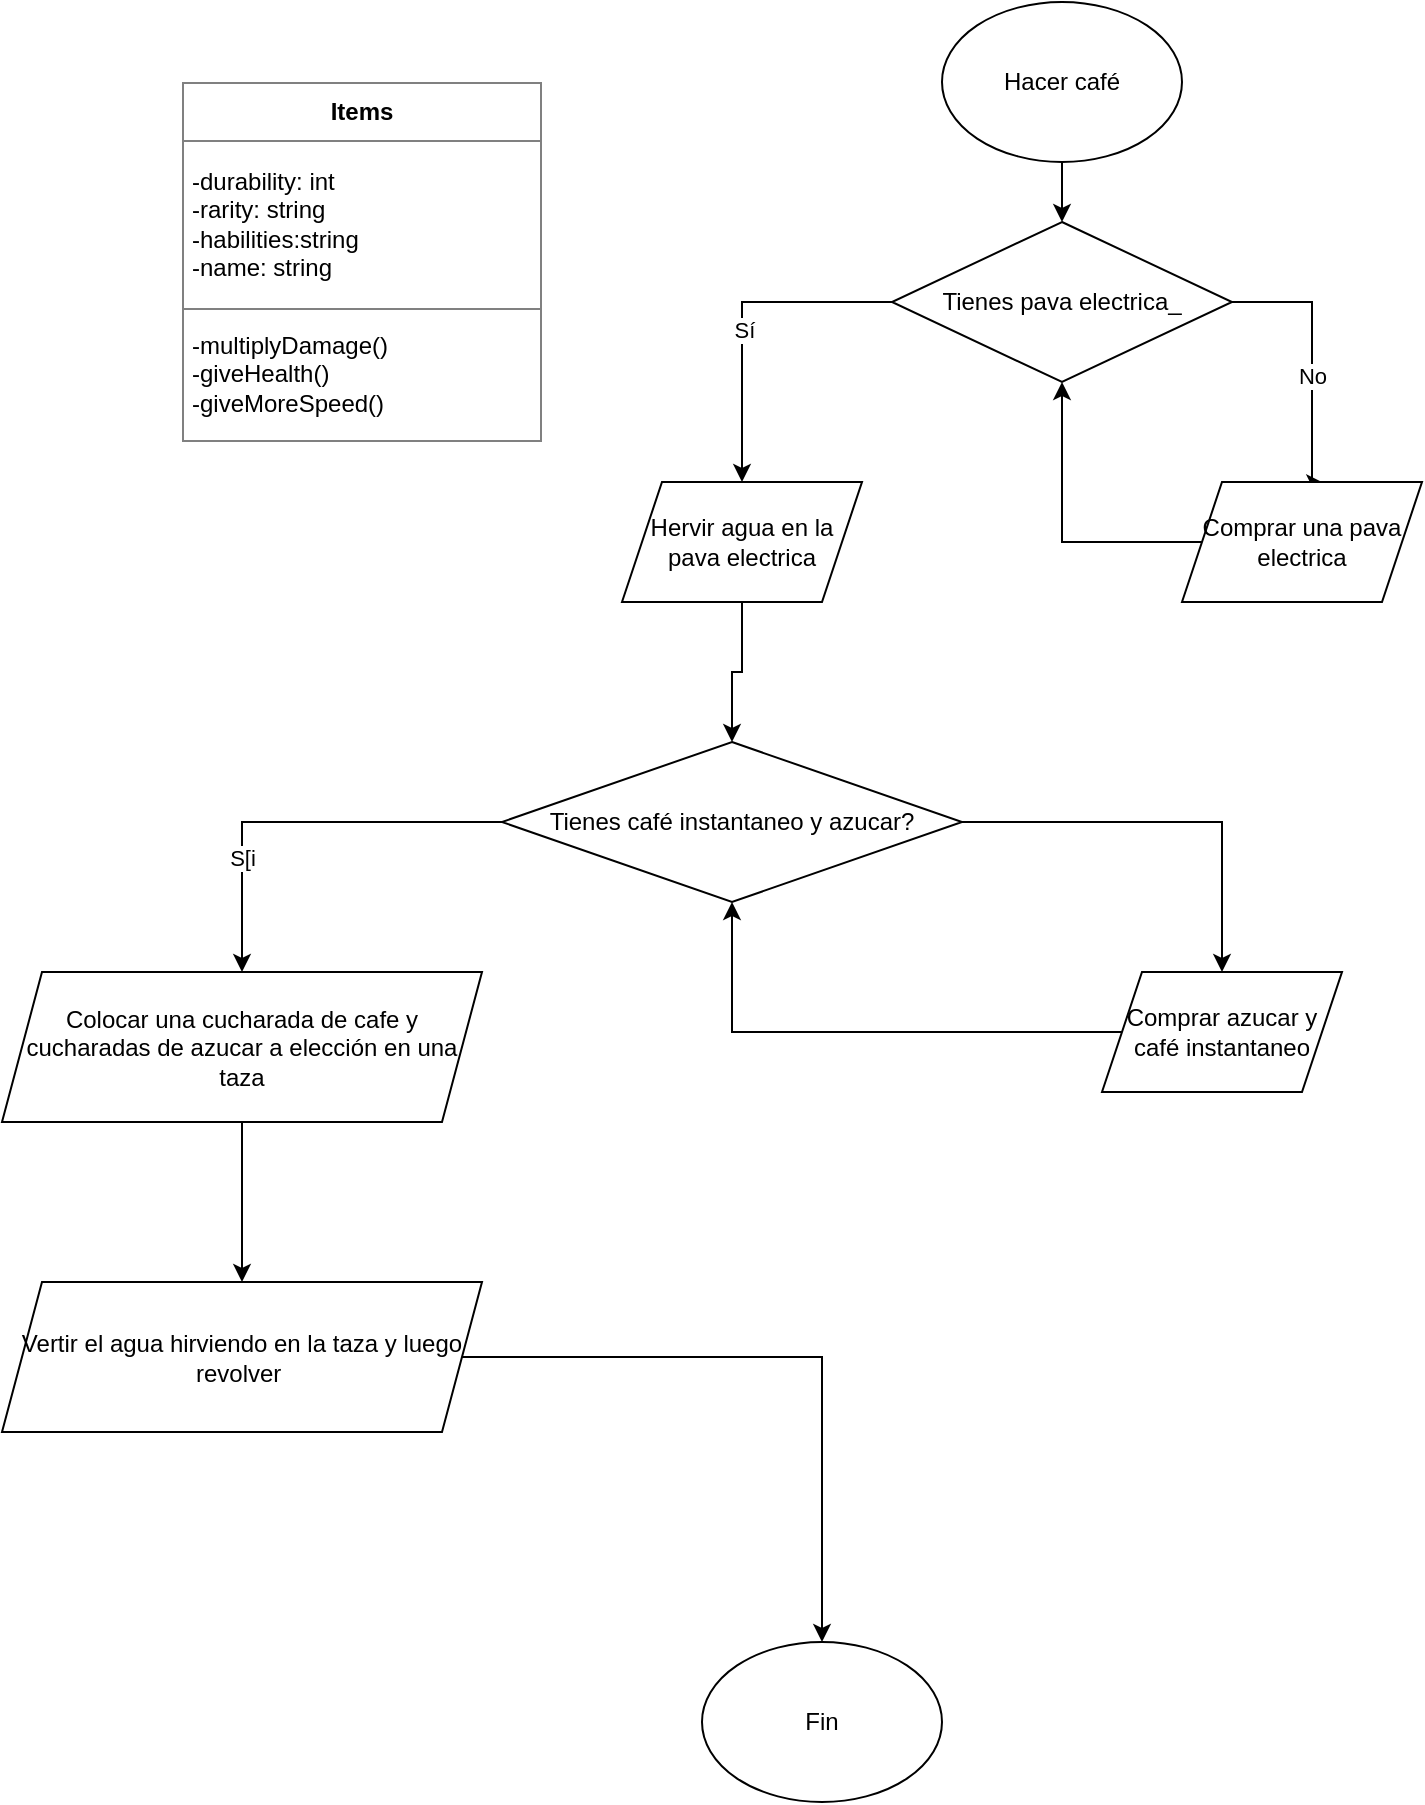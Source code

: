 <mxfile version="24.3.0" type="device">
  <diagram name="Página-1" id="x5dlkGzio9lAX2NnpVFD">
    <mxGraphModel dx="1877" dy="653" grid="1" gridSize="10" guides="1" tooltips="1" connect="1" arrows="1" fold="1" page="1" pageScale="1" pageWidth="827" pageHeight="1169" math="0" shadow="0">
      <root>
        <mxCell id="0" />
        <mxCell id="1" parent="0" />
        <mxCell id="CQR6T99JUEb6SBJC2JoU-1" value="&lt;table border=&quot;1&quot; width=&quot;100%&quot; height=&quot;100%&quot; cellpadding=&quot;4&quot; style=&quot;width:100%;height:100%;border-collapse:collapse;&quot;&gt;&lt;tbody&gt;&lt;tr&gt;&lt;th align=&quot;center&quot;&gt;Items&lt;/th&gt;&lt;/tr&gt;&lt;tr&gt;&lt;td&gt;-durability: int&lt;br&gt;-rarity: string&lt;br&gt;-habilities:string&lt;br&gt;-name: string&lt;/td&gt;&lt;/tr&gt;&lt;tr&gt;&lt;td&gt;-multiplyDamage()&lt;br&gt;-giveHealth()&lt;br&gt;-giveMoreSpeed()&lt;/td&gt;&lt;/tr&gt;&lt;/tbody&gt;&lt;/table&gt;" style="text;html=1;whiteSpace=wrap;strokeColor=none;fillColor=none;overflow=fill;" vertex="1" parent="1">
          <mxGeometry x="40" y="80" width="180" height="180" as="geometry" />
        </mxCell>
        <mxCell id="CQR6T99JUEb6SBJC2JoU-4" value="" style="edgeStyle=orthogonalEdgeStyle;rounded=0;orthogonalLoop=1;jettySize=auto;html=1;" edge="1" parent="1" source="CQR6T99JUEb6SBJC2JoU-2" target="CQR6T99JUEb6SBJC2JoU-3">
          <mxGeometry relative="1" as="geometry" />
        </mxCell>
        <mxCell id="CQR6T99JUEb6SBJC2JoU-2" value="Hacer café" style="ellipse;whiteSpace=wrap;html=1;" vertex="1" parent="1">
          <mxGeometry x="420" y="40" width="120" height="80" as="geometry" />
        </mxCell>
        <mxCell id="CQR6T99JUEb6SBJC2JoU-7" style="edgeStyle=orthogonalEdgeStyle;rounded=0;orthogonalLoop=1;jettySize=auto;html=1;exitX=1;exitY=0.5;exitDx=0;exitDy=0;entryX=0.593;entryY=0.01;entryDx=0;entryDy=0;entryPerimeter=0;" edge="1" parent="1" source="CQR6T99JUEb6SBJC2JoU-3" target="CQR6T99JUEb6SBJC2JoU-12">
          <mxGeometry relative="1" as="geometry">
            <mxPoint x="600" y="280" as="targetPoint" />
            <Array as="points">
              <mxPoint x="605" y="190" />
              <mxPoint x="605" y="281" />
            </Array>
          </mxGeometry>
        </mxCell>
        <mxCell id="CQR6T99JUEb6SBJC2JoU-10" value="No" style="edgeLabel;html=1;align=center;verticalAlign=middle;resizable=0;points=[];" vertex="1" connectable="0" parent="CQR6T99JUEb6SBJC2JoU-7">
          <mxGeometry x="0.112" relative="1" as="geometry">
            <mxPoint y="1" as="offset" />
          </mxGeometry>
        </mxCell>
        <mxCell id="CQR6T99JUEb6SBJC2JoU-8" style="edgeStyle=orthogonalEdgeStyle;rounded=0;orthogonalLoop=1;jettySize=auto;html=1;exitX=0;exitY=0.5;exitDx=0;exitDy=0;entryX=0.5;entryY=0;entryDx=0;entryDy=0;" edge="1" parent="1" source="CQR6T99JUEb6SBJC2JoU-3" target="CQR6T99JUEb6SBJC2JoU-11">
          <mxGeometry relative="1" as="geometry">
            <mxPoint x="320" y="360" as="targetPoint" />
            <Array as="points">
              <mxPoint x="320" y="190" />
            </Array>
          </mxGeometry>
        </mxCell>
        <mxCell id="CQR6T99JUEb6SBJC2JoU-9" value="Sí" style="edgeLabel;html=1;align=center;verticalAlign=middle;resizable=0;points=[];" vertex="1" connectable="0" parent="CQR6T99JUEb6SBJC2JoU-8">
          <mxGeometry x="0.071" y="1" relative="1" as="geometry">
            <mxPoint as="offset" />
          </mxGeometry>
        </mxCell>
        <mxCell id="CQR6T99JUEb6SBJC2JoU-3" value="Tienes pava electrica_" style="rhombus;whiteSpace=wrap;html=1;" vertex="1" parent="1">
          <mxGeometry x="395" y="150" width="170" height="80" as="geometry" />
        </mxCell>
        <mxCell id="CQR6T99JUEb6SBJC2JoU-17" value="" style="edgeStyle=orthogonalEdgeStyle;rounded=0;orthogonalLoop=1;jettySize=auto;html=1;" edge="1" parent="1" source="CQR6T99JUEb6SBJC2JoU-11" target="CQR6T99JUEb6SBJC2JoU-16">
          <mxGeometry relative="1" as="geometry" />
        </mxCell>
        <mxCell id="CQR6T99JUEb6SBJC2JoU-11" value="Hervir agua en la pava electrica" style="shape=parallelogram;perimeter=parallelogramPerimeter;whiteSpace=wrap;html=1;fixedSize=1;" vertex="1" parent="1">
          <mxGeometry x="260" y="280" width="120" height="60" as="geometry" />
        </mxCell>
        <mxCell id="CQR6T99JUEb6SBJC2JoU-14" style="edgeStyle=orthogonalEdgeStyle;rounded=0;orthogonalLoop=1;jettySize=auto;html=1;entryX=0.5;entryY=1;entryDx=0;entryDy=0;" edge="1" parent="1" source="CQR6T99JUEb6SBJC2JoU-12" target="CQR6T99JUEb6SBJC2JoU-3">
          <mxGeometry relative="1" as="geometry">
            <Array as="points">
              <mxPoint x="480" y="310" />
            </Array>
          </mxGeometry>
        </mxCell>
        <mxCell id="CQR6T99JUEb6SBJC2JoU-12" value="Comprar una pava electrica" style="shape=parallelogram;perimeter=parallelogramPerimeter;whiteSpace=wrap;html=1;fixedSize=1;" vertex="1" parent="1">
          <mxGeometry x="540" y="280" width="120" height="60" as="geometry" />
        </mxCell>
        <mxCell id="CQR6T99JUEb6SBJC2JoU-18" style="edgeStyle=orthogonalEdgeStyle;rounded=0;orthogonalLoop=1;jettySize=auto;html=1;entryX=0.5;entryY=0;entryDx=0;entryDy=0;" edge="1" parent="1" source="CQR6T99JUEb6SBJC2JoU-16" target="CQR6T99JUEb6SBJC2JoU-20">
          <mxGeometry relative="1" as="geometry">
            <mxPoint x="110" y="520" as="targetPoint" />
          </mxGeometry>
        </mxCell>
        <mxCell id="CQR6T99JUEb6SBJC2JoU-19" value="S[i" style="edgeLabel;html=1;align=center;verticalAlign=middle;resizable=0;points=[];" vertex="1" connectable="0" parent="CQR6T99JUEb6SBJC2JoU-18">
          <mxGeometry x="0.441" relative="1" as="geometry">
            <mxPoint as="offset" />
          </mxGeometry>
        </mxCell>
        <mxCell id="CQR6T99JUEb6SBJC2JoU-21" style="edgeStyle=orthogonalEdgeStyle;rounded=0;orthogonalLoop=1;jettySize=auto;html=1;entryX=0.5;entryY=0;entryDx=0;entryDy=0;" edge="1" parent="1" source="CQR6T99JUEb6SBJC2JoU-16" target="CQR6T99JUEb6SBJC2JoU-22">
          <mxGeometry relative="1" as="geometry">
            <mxPoint x="560" y="520" as="targetPoint" />
          </mxGeometry>
        </mxCell>
        <mxCell id="CQR6T99JUEb6SBJC2JoU-16" value="Tienes café instantaneo y azucar?" style="rhombus;whiteSpace=wrap;html=1;" vertex="1" parent="1">
          <mxGeometry x="200" y="410" width="230" height="80" as="geometry" />
        </mxCell>
        <mxCell id="CQR6T99JUEb6SBJC2JoU-25" value="" style="edgeStyle=orthogonalEdgeStyle;rounded=0;orthogonalLoop=1;jettySize=auto;html=1;" edge="1" parent="1" source="CQR6T99JUEb6SBJC2JoU-20" target="CQR6T99JUEb6SBJC2JoU-24">
          <mxGeometry relative="1" as="geometry" />
        </mxCell>
        <mxCell id="CQR6T99JUEb6SBJC2JoU-20" value="Colocar una cucharada de cafe y cucharadas de azucar a elección en una taza" style="shape=parallelogram;perimeter=parallelogramPerimeter;whiteSpace=wrap;html=1;fixedSize=1;" vertex="1" parent="1">
          <mxGeometry x="-50" y="525" width="240" height="75" as="geometry" />
        </mxCell>
        <mxCell id="CQR6T99JUEb6SBJC2JoU-23" style="edgeStyle=orthogonalEdgeStyle;rounded=0;orthogonalLoop=1;jettySize=auto;html=1;entryX=0.5;entryY=1;entryDx=0;entryDy=0;" edge="1" parent="1" source="CQR6T99JUEb6SBJC2JoU-22" target="CQR6T99JUEb6SBJC2JoU-16">
          <mxGeometry relative="1" as="geometry" />
        </mxCell>
        <mxCell id="CQR6T99JUEb6SBJC2JoU-22" value="Comprar azucar y café instantaneo" style="shape=parallelogram;perimeter=parallelogramPerimeter;whiteSpace=wrap;html=1;fixedSize=1;" vertex="1" parent="1">
          <mxGeometry x="500" y="525" width="120" height="60" as="geometry" />
        </mxCell>
        <mxCell id="CQR6T99JUEb6SBJC2JoU-26" style="edgeStyle=orthogonalEdgeStyle;rounded=0;orthogonalLoop=1;jettySize=auto;html=1;entryX=0.5;entryY=0;entryDx=0;entryDy=0;" edge="1" parent="1" source="CQR6T99JUEb6SBJC2JoU-24" target="CQR6T99JUEb6SBJC2JoU-27">
          <mxGeometry relative="1" as="geometry">
            <mxPoint x="360" y="840" as="targetPoint" />
          </mxGeometry>
        </mxCell>
        <mxCell id="CQR6T99JUEb6SBJC2JoU-24" value="Vertir el agua hirviendo en la taza y luego revolver&amp;nbsp;" style="shape=parallelogram;perimeter=parallelogramPerimeter;whiteSpace=wrap;html=1;fixedSize=1;" vertex="1" parent="1">
          <mxGeometry x="-50" y="680" width="240" height="75" as="geometry" />
        </mxCell>
        <mxCell id="CQR6T99JUEb6SBJC2JoU-27" value="Fin" style="ellipse;whiteSpace=wrap;html=1;" vertex="1" parent="1">
          <mxGeometry x="300" y="860" width="120" height="80" as="geometry" />
        </mxCell>
      </root>
    </mxGraphModel>
  </diagram>
</mxfile>
